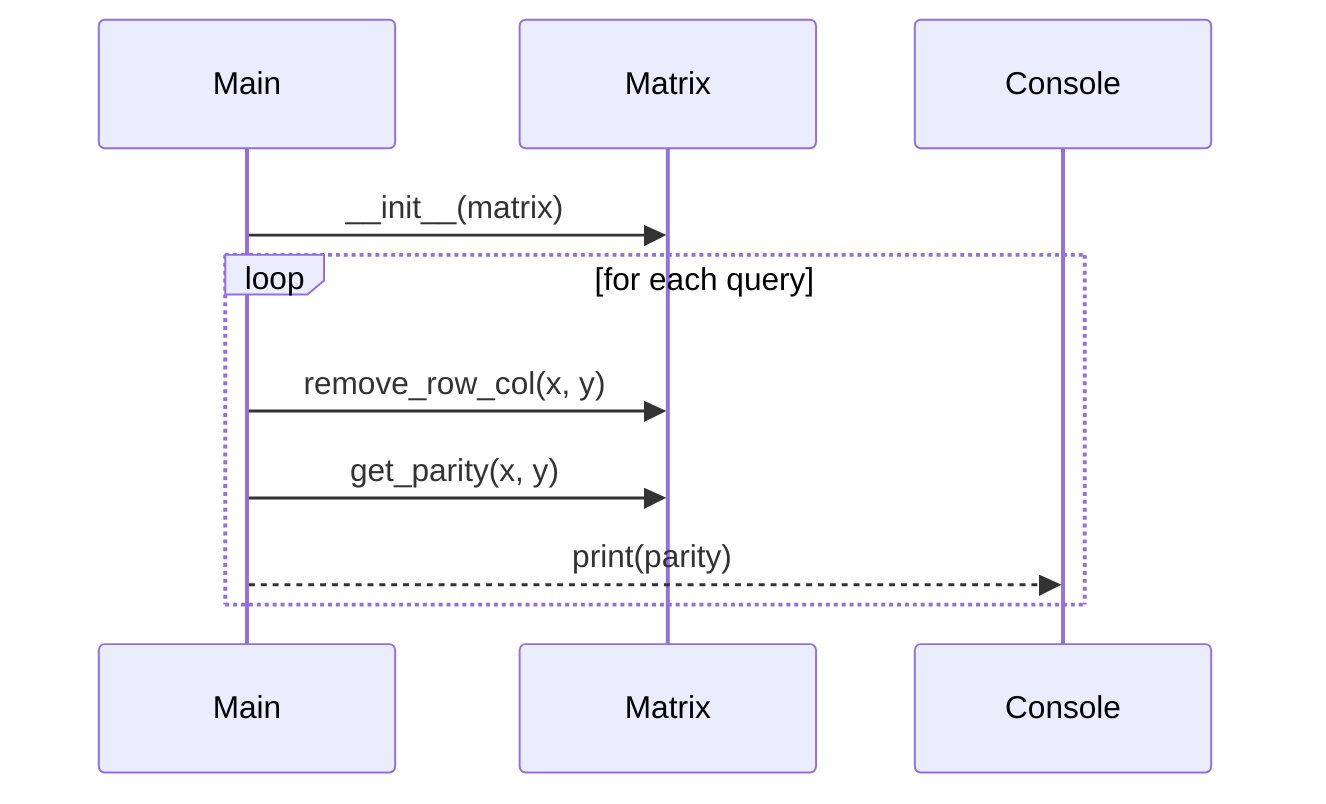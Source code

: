 sequenceDiagram
    participant Main
    participant Matrix
    Main->>Matrix: __init__(matrix)
    loop for each query
        Main->>Matrix: remove_row_col(x, y)
        Main->>Matrix: get_parity(x, y)
        Main-->>Console: print(parity)
    end